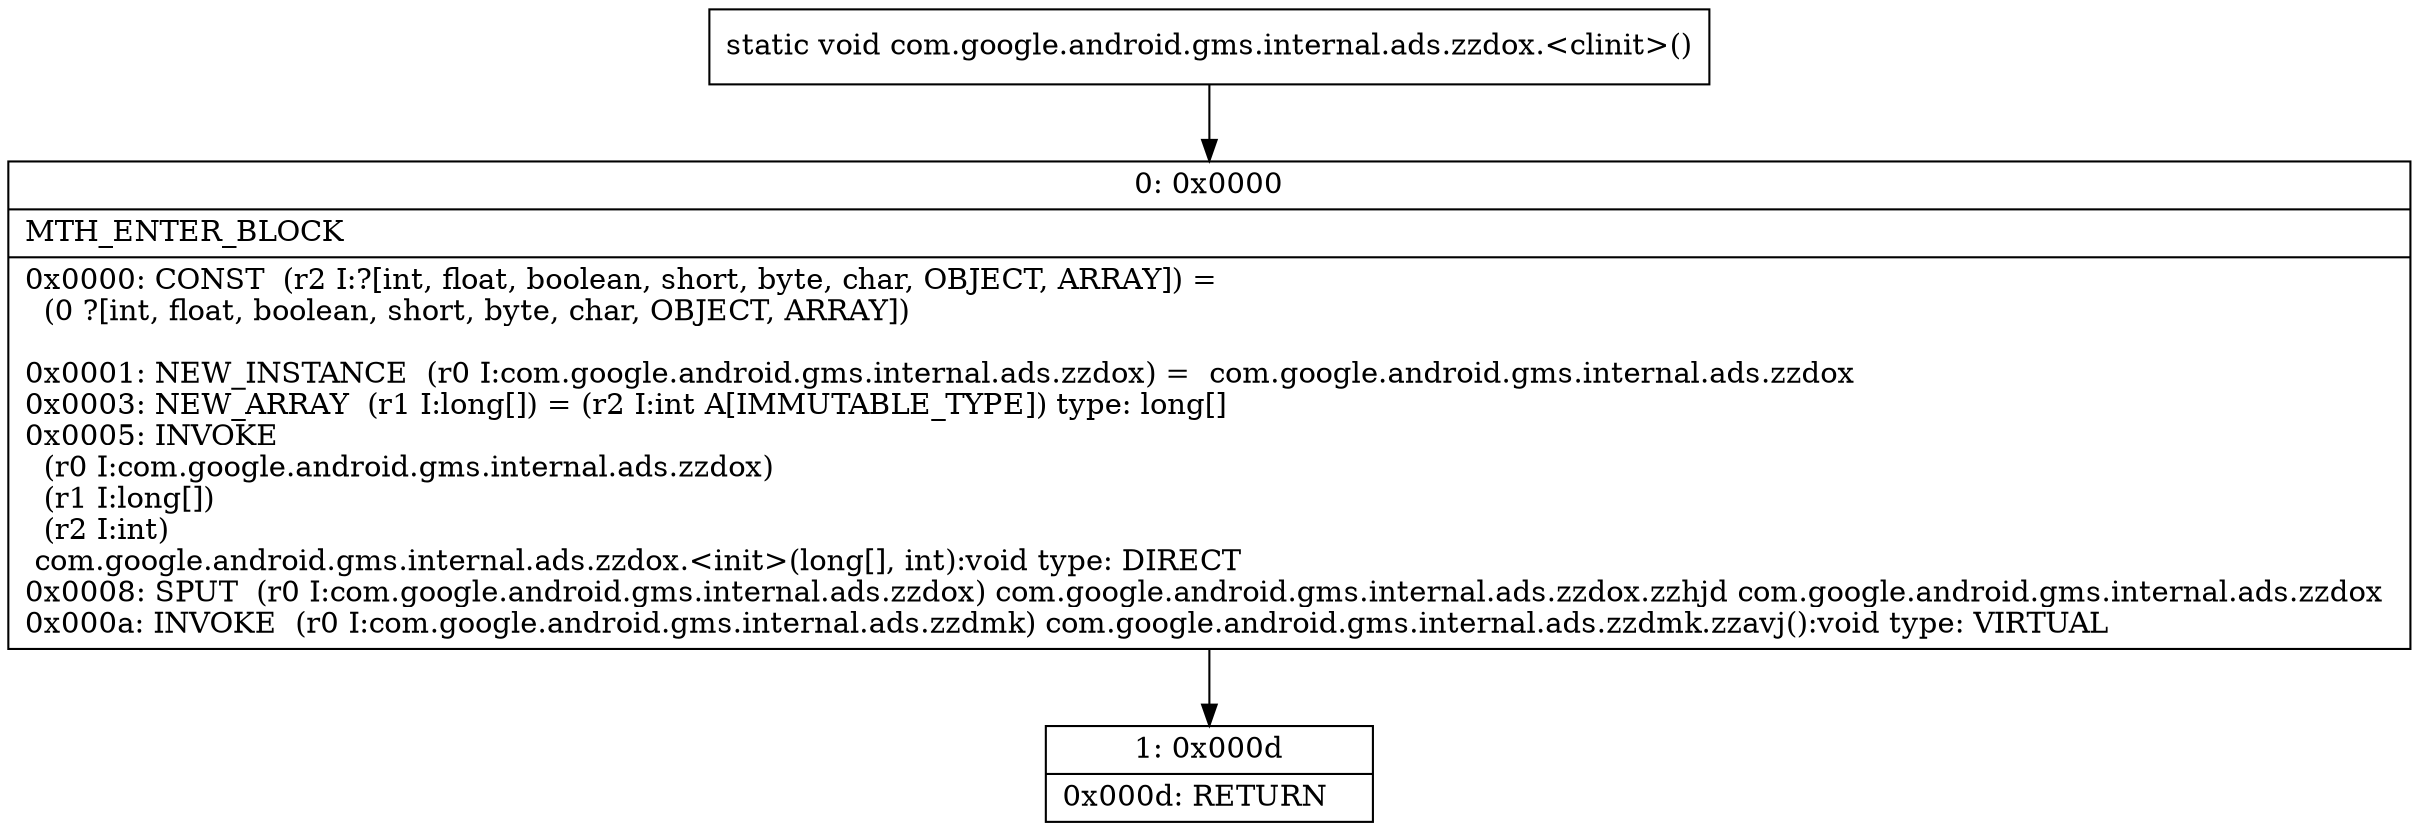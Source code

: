 digraph "CFG forcom.google.android.gms.internal.ads.zzdox.\<clinit\>()V" {
Node_0 [shape=record,label="{0\:\ 0x0000|MTH_ENTER_BLOCK\l|0x0000: CONST  (r2 I:?[int, float, boolean, short, byte, char, OBJECT, ARRAY]) = \l  (0 ?[int, float, boolean, short, byte, char, OBJECT, ARRAY])\l \l0x0001: NEW_INSTANCE  (r0 I:com.google.android.gms.internal.ads.zzdox) =  com.google.android.gms.internal.ads.zzdox \l0x0003: NEW_ARRAY  (r1 I:long[]) = (r2 I:int A[IMMUTABLE_TYPE]) type: long[] \l0x0005: INVOKE  \l  (r0 I:com.google.android.gms.internal.ads.zzdox)\l  (r1 I:long[])\l  (r2 I:int)\l com.google.android.gms.internal.ads.zzdox.\<init\>(long[], int):void type: DIRECT \l0x0008: SPUT  (r0 I:com.google.android.gms.internal.ads.zzdox) com.google.android.gms.internal.ads.zzdox.zzhjd com.google.android.gms.internal.ads.zzdox \l0x000a: INVOKE  (r0 I:com.google.android.gms.internal.ads.zzdmk) com.google.android.gms.internal.ads.zzdmk.zzavj():void type: VIRTUAL \l}"];
Node_1 [shape=record,label="{1\:\ 0x000d|0x000d: RETURN   \l}"];
MethodNode[shape=record,label="{static void com.google.android.gms.internal.ads.zzdox.\<clinit\>() }"];
MethodNode -> Node_0;
Node_0 -> Node_1;
}

